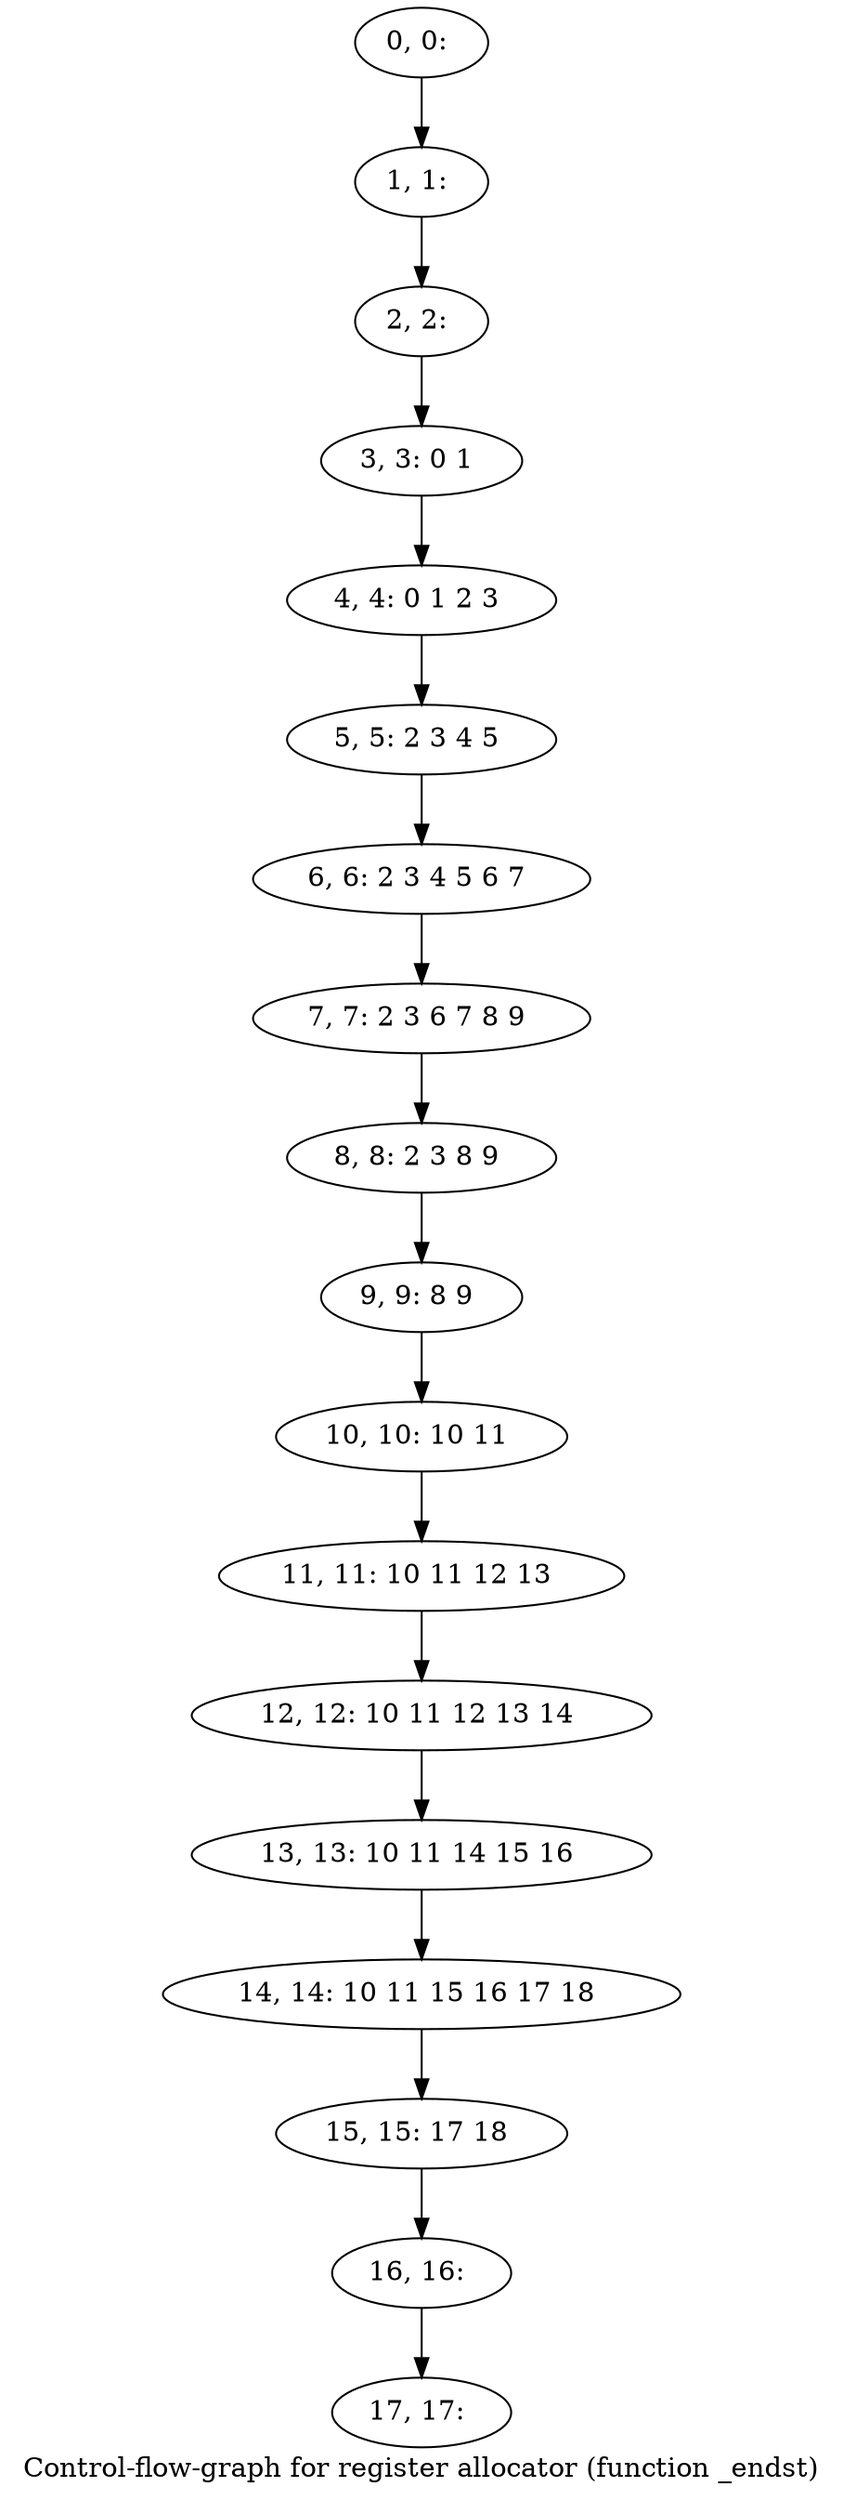 digraph G {
graph [label="Control-flow-graph for register allocator (function _endst)"]
0[label="0, 0: "];
1[label="1, 1: "];
2[label="2, 2: "];
3[label="3, 3: 0 1 "];
4[label="4, 4: 0 1 2 3 "];
5[label="5, 5: 2 3 4 5 "];
6[label="6, 6: 2 3 4 5 6 7 "];
7[label="7, 7: 2 3 6 7 8 9 "];
8[label="8, 8: 2 3 8 9 "];
9[label="9, 9: 8 9 "];
10[label="10, 10: 10 11 "];
11[label="11, 11: 10 11 12 13 "];
12[label="12, 12: 10 11 12 13 14 "];
13[label="13, 13: 10 11 14 15 16 "];
14[label="14, 14: 10 11 15 16 17 18 "];
15[label="15, 15: 17 18 "];
16[label="16, 16: "];
17[label="17, 17: "];
0->1 ;
1->2 ;
2->3 ;
3->4 ;
4->5 ;
5->6 ;
6->7 ;
7->8 ;
8->9 ;
9->10 ;
10->11 ;
11->12 ;
12->13 ;
13->14 ;
14->15 ;
15->16 ;
16->17 ;
}
